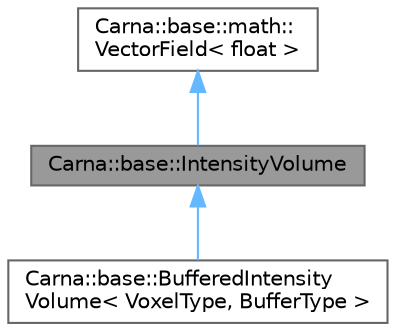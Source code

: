 digraph "Carna::base::IntensityVolume"
{
 // LATEX_PDF_SIZE
  bgcolor="transparent";
  edge [fontname=Helvetica,fontsize=10,labelfontname=Helvetica,labelfontsize=10];
  node [fontname=Helvetica,fontsize=10,shape=box,height=0.2,width=0.4];
  Node1 [id="Node000001",label="Carna::base::IntensityVolume",height=0.2,width=0.4,color="gray40", fillcolor="grey60", style="filled", fontcolor="black",tooltip="Defines interface to  volume data."];
  Node2 -> Node1 [id="edge1_Node000001_Node000002",dir="back",color="steelblue1",style="solid",tooltip=" "];
  Node2 [id="Node000002",label="Carna::base::math::\lVectorField\< float \>",height=0.2,width=0.4,color="gray40", fillcolor="white", style="filled",URL="$classCarna_1_1base_1_1math_1_1VectorField.html",tooltip=" "];
  Node1 -> Node3 [id="edge2_Node000001_Node000003",dir="back",color="steelblue1",style="solid",tooltip=" "];
  Node3 [id="Node000003",label="Carna::base::BufferedIntensity\lVolume\< VoxelType, BufferType \>",height=0.2,width=0.4,color="gray40", fillcolor="white", style="filled",URL="$classCarna_1_1base_1_1BufferedIntensityVolume.html",tooltip="Implements IntensityVolume generically for a particular VoxelType."];
}
